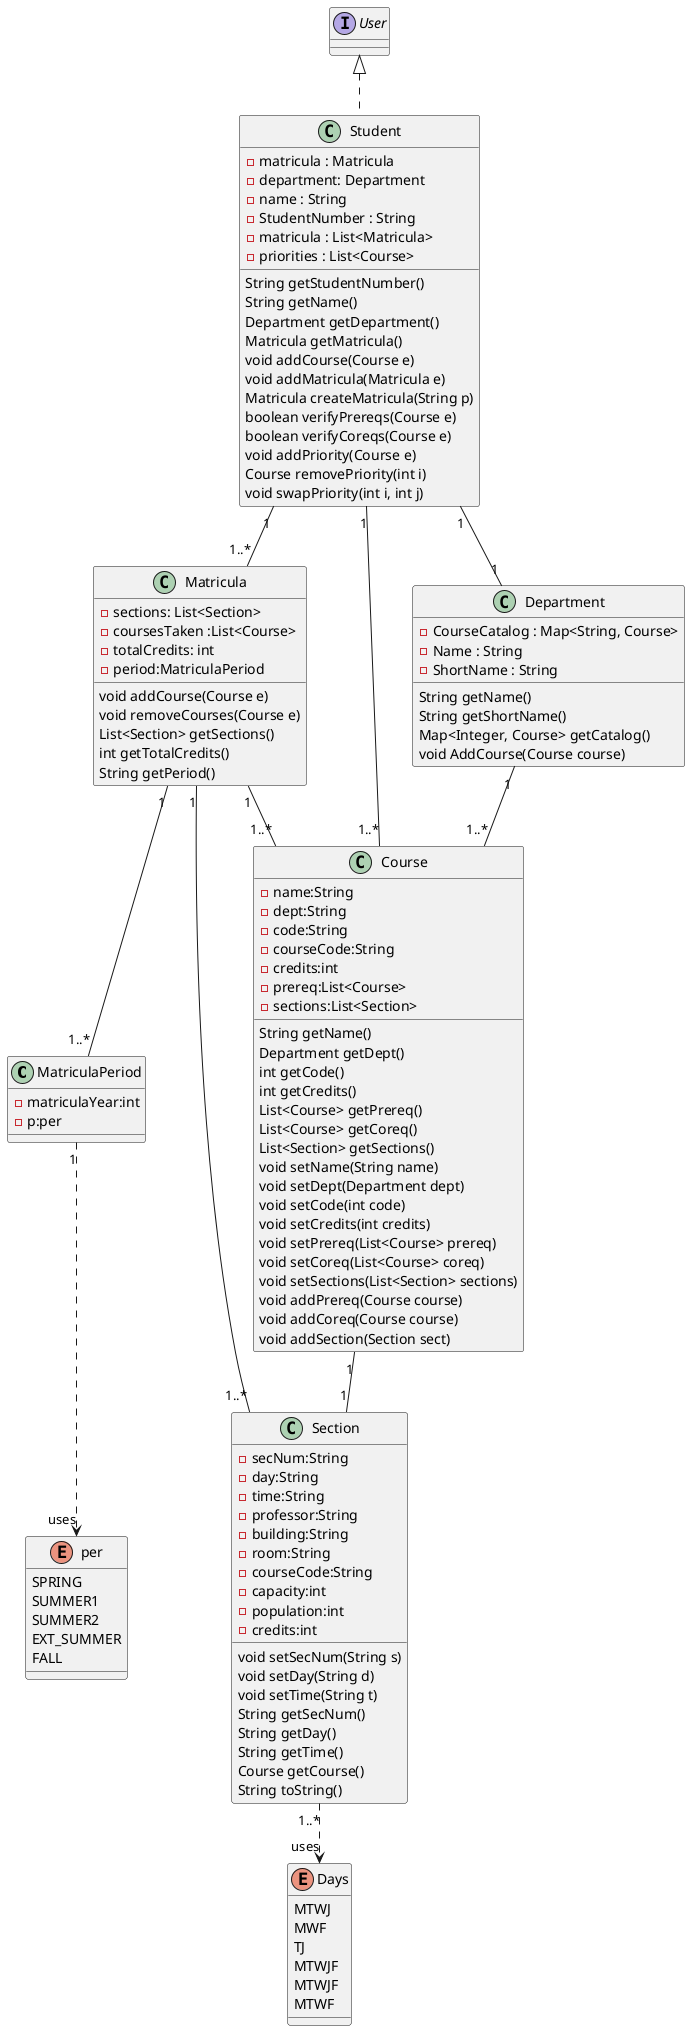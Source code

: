 @startuml classDiagram
MatriculaPeriod "1" -[dashed]-> "uses" per
Section "1..*" -[dashed]-> "uses" Days
Student "1" -- "1..*" Matricula 
Student "1" -- "1..*" Course
Student "1" -- "1" Department
Department "1" -- "1..*" Course
Matricula "1" -- "1..*" Section
Matricula "1" -- "1..*" Course
Course "1" -- "1" Section
Matricula "1" -- "1..*" MatriculaPeriod

Class Student implements User{
    -matricula : Matricula
    -department: Department
    -name : String
    -StudentNumber : String
    -matricula : List<Matricula>
    -priorities : List<Course>
    String getStudentNumber()
    String getName()
    Department getDepartment()
    Matricula getMatricula()
    void addCourse(Course e)
    void addMatricula(Matricula e)
    Matricula createMatricula(String p)
    boolean verifyPrereqs(Course e)
    boolean verifyCoreqs(Course e)
    void addPriority(Course e)
    Course removePriority(int i)
    void swapPriority(int i, int j)
}
Class Department {
    -CourseCatalog : Map<String, Course>
    -Name : String
    -ShortName : String
    String getName()
    String getShortName()
    Map<Integer, Course> getCatalog()
    void AddCourse(Course course)

}
Class Matricula{
    -sections: List<Section>
    -coursesTaken :List<Course>
    -totalCredits: int
    -period:MatriculaPeriod
    void addCourse(Course e)
    void removeCourses(Course e)
    List<Section> getSections()
    int getTotalCredits()
    String getPeriod()
    
}
class MatriculaPeriod{
    -matriculaYear:int
    -p:per
}
enum per{
    SPRING 
    SUMMER1
    SUMMER2
    EXT_SUMMER
    FALL
}
Class Course{
    -name:String
    -dept:String
    -code:String
    -courseCode:String
    -credits:int
    -prereq:List<Course>
    -sections:List<Section>
    String getName()
    Department getDept()
    int getCode()
    int getCredits()
    List<Course> getPrereq()
    List<Course> getCoreq()
    List<Section> getSections()
    void setName(String name)
    void setDept(Department dept)
    void setCode(int code)
    void setCredits(int credits)
    void setPrereq(List<Course> prereq)
    void setCoreq(List<Course> coreq)
    void setSections(List<Section> sections)
    void addPrereq(Course course)
    void addCoreq(Course course)
    void addSection(Section sect)
}
Class Section{
    -secNum:String
    -day:String
    -time:String
    -professor:String
    -building:String
    -room:String
    -courseCode:String
    -capacity:int
    -population:int
    -credits:int
    void setSecNum(String s)
    void setDay(String d)
    void setTime(String t)
    String getSecNum()
    String getDay()
    String getTime()
    Course getCourse()
    String toString()
}
enum Days{
    MTWJ
    MWF
    TJ
    MTWJF
    MTWJF
    MTWF

}
@enduml